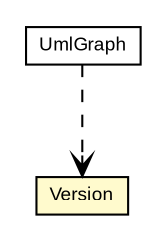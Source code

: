 #!/usr/local/bin/dot
#
# Class diagram 
# Generated by UmlGraph version 4.5 (http://www.spinellis.gr/sw/umlgraph)
#

digraph G {
	edge [fontname="arial",fontsize=10,labelfontname="arial",labelfontsize=10];
	node [fontname="arial",fontsize=10,shape=plaintext];
	// gr.spinellis.umlgraph.doclet.UmlGraph
	c766 [label=<<table border="0" cellborder="1" cellspacing="0" cellpadding="2" port="p" href="./UmlGraph.html">
		<tr><td><table border="0" cellspacing="0" cellpadding="1">
			<tr><td> UmlGraph </td></tr>
		</table></td></tr>
		</table>>, fontname="arial", fontcolor="black", fontsize=9.0];
	// gr.spinellis.umlgraph.doclet.Version
	c770 [label=<<table border="0" cellborder="1" cellspacing="0" cellpadding="2" port="p" bgcolor="lemonChiffon" href="./Version.html">
		<tr><td><table border="0" cellspacing="0" cellpadding="1">
			<tr><td> Version </td></tr>
		</table></td></tr>
		</table>>, fontname="arial", fontcolor="black", fontsize=9.0];
	// gr.spinellis.umlgraph.doclet.UmlGraph DEPEND gr.spinellis.umlgraph.doclet.Version
	c766:p -> c770:p [taillabel="", label="", headlabel="", fontname="arial", fontcolor="black", fontsize=10.0, color="black", arrowhead=open, style=dashed];
}

